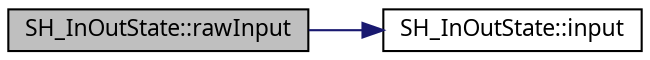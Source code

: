 digraph "SH_InOutState::rawInput"
{
 // INTERACTIVE_SVG=YES
  bgcolor="transparent";
  edge [fontname="Verdana",fontsize="11",labelfontname="Verdana",labelfontsize="11"];
  node [fontname="Verdana",fontsize="11",shape=record];
  rankdir="LR";
  Node1 [label="SH_InOutState::rawInput",height=0.2,width=0.4,color="black", fillcolor="grey75", style="filled" fontcolor="black"];
  Node1 -> Node2 [color="midnightblue",fontsize="11",style="solid",fontname="Verdana"];
  Node2 [label="SH_InOutState::input",height=0.2,width=0.4,color="black",URL="$classSH__InOutState.html#a04364c76d2fd8a3781e7b325955e5bd9"];
}
